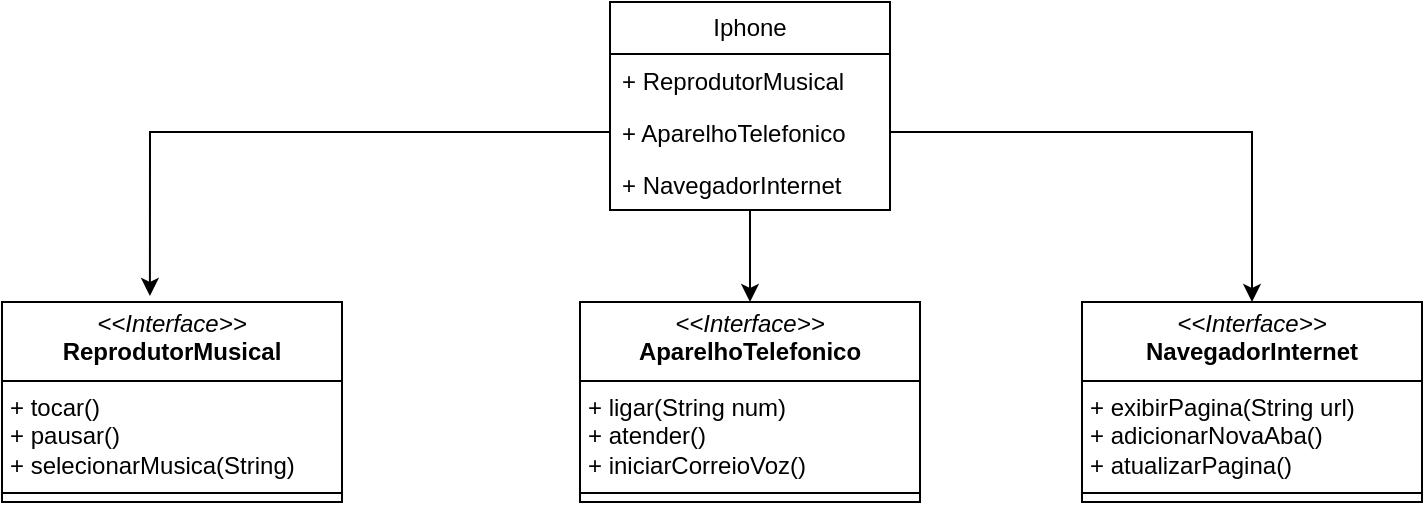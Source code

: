 <mxfile version="24.6.5" type="device">
  <diagram name="Página-1" id="pIELhy6FAUUWSGyJPYKz">
    <mxGraphModel dx="880" dy="452" grid="1" gridSize="10" guides="1" tooltips="1" connect="1" arrows="1" fold="1" page="1" pageScale="1" pageWidth="827" pageHeight="1169" math="0" shadow="0">
      <root>
        <mxCell id="0" />
        <mxCell id="1" parent="0" />
        <mxCell id="aOTFIu1TYspzYW1k8atb-19" value="" style="edgeStyle=orthogonalEdgeStyle;rounded=0;orthogonalLoop=1;jettySize=auto;html=1;" edge="1" parent="1" source="aOTFIu1TYspzYW1k8atb-12" target="aOTFIu1TYspzYW1k8atb-18">
          <mxGeometry relative="1" as="geometry" />
        </mxCell>
        <mxCell id="aOTFIu1TYspzYW1k8atb-12" value="Iphone" style="swimlane;fontStyle=0;childLayout=stackLayout;horizontal=1;startSize=26;fillColor=none;horizontalStack=0;resizeParent=1;resizeParentMax=0;resizeLast=0;collapsible=1;marginBottom=0;whiteSpace=wrap;html=1;" vertex="1" parent="1">
          <mxGeometry x="344" y="40" width="140" height="104" as="geometry" />
        </mxCell>
        <mxCell id="aOTFIu1TYspzYW1k8atb-13" value="+ ReprodutorMusical" style="text;strokeColor=none;fillColor=none;align=left;verticalAlign=top;spacingLeft=4;spacingRight=4;overflow=hidden;rotatable=0;points=[[0,0.5],[1,0.5]];portConstraint=eastwest;whiteSpace=wrap;html=1;" vertex="1" parent="aOTFIu1TYspzYW1k8atb-12">
          <mxGeometry y="26" width="140" height="26" as="geometry" />
        </mxCell>
        <mxCell id="aOTFIu1TYspzYW1k8atb-14" value="+ AparelhoTelefonico" style="text;strokeColor=none;fillColor=none;align=left;verticalAlign=top;spacingLeft=4;spacingRight=4;overflow=hidden;rotatable=0;points=[[0,0.5],[1,0.5]];portConstraint=eastwest;whiteSpace=wrap;html=1;" vertex="1" parent="aOTFIu1TYspzYW1k8atb-12">
          <mxGeometry y="52" width="140" height="26" as="geometry" />
        </mxCell>
        <mxCell id="aOTFIu1TYspzYW1k8atb-15" value="+ NavegadorInternet" style="text;strokeColor=none;fillColor=none;align=left;verticalAlign=top;spacingLeft=4;spacingRight=4;overflow=hidden;rotatable=0;points=[[0,0.5],[1,0.5]];portConstraint=eastwest;whiteSpace=wrap;html=1;" vertex="1" parent="aOTFIu1TYspzYW1k8atb-12">
          <mxGeometry y="78" width="140" height="26" as="geometry" />
        </mxCell>
        <mxCell id="aOTFIu1TYspzYW1k8atb-16" value="&lt;p style=&quot;margin:0px;margin-top:4px;text-align:center;&quot;&gt;&lt;i&gt;&amp;lt;&amp;lt;Interface&amp;gt;&amp;gt;&lt;/i&gt;&lt;br&gt;&lt;b&gt;ReprodutorMusical&lt;/b&gt;&lt;/p&gt;&lt;hr size=&quot;1&quot; style=&quot;border-style:solid;&quot;&gt;&lt;p style=&quot;margin:0px;margin-left:4px;&quot;&gt;+ tocar()&lt;/p&gt;&lt;p style=&quot;margin:0px;margin-left:4px;&quot;&gt;+ pausar()&lt;/p&gt;&lt;p style=&quot;margin:0px;margin-left:4px;&quot;&gt;+ selecionarMusica(String)&lt;/p&gt;&lt;hr size=&quot;1&quot; style=&quot;border-style:solid;&quot;&gt;&lt;p style=&quot;margin:0px;margin-left:4px;&quot;&gt;&amp;nbsp;&lt;br&gt;&lt;br&gt;&lt;/p&gt;" style="verticalAlign=top;align=left;overflow=fill;html=1;whiteSpace=wrap;" vertex="1" parent="1">
          <mxGeometry x="40" y="190" width="170" height="100" as="geometry" />
        </mxCell>
        <mxCell id="aOTFIu1TYspzYW1k8atb-17" style="edgeStyle=orthogonalEdgeStyle;rounded=0;orthogonalLoop=1;jettySize=auto;html=1;entryX=0.435;entryY=-0.03;entryDx=0;entryDy=0;entryPerimeter=0;" edge="1" parent="1" source="aOTFIu1TYspzYW1k8atb-14" target="aOTFIu1TYspzYW1k8atb-16">
          <mxGeometry relative="1" as="geometry" />
        </mxCell>
        <mxCell id="aOTFIu1TYspzYW1k8atb-18" value="&lt;p style=&quot;margin:0px;margin-top:4px;text-align:center;&quot;&gt;&lt;i&gt;&amp;lt;&amp;lt;Interface&amp;gt;&amp;gt;&lt;/i&gt;&lt;br&gt;&lt;b&gt;AparelhoTelefonico&lt;/b&gt;&lt;/p&gt;&lt;hr size=&quot;1&quot; style=&quot;border-style:solid;&quot;&gt;&lt;p style=&quot;margin:0px;margin-left:4px;&quot;&gt;+ ligar(String num)&lt;/p&gt;&lt;p style=&quot;margin:0px;margin-left:4px;&quot;&gt;+ atender()&lt;/p&gt;&lt;p style=&quot;margin:0px;margin-left:4px;&quot;&gt;+ iniciarCorreioVoz()&lt;/p&gt;&lt;hr size=&quot;1&quot; style=&quot;border-style:solid;&quot;&gt;&lt;p style=&quot;margin:0px;margin-left:4px;&quot;&gt;&amp;nbsp;&lt;br&gt;&lt;br&gt;&lt;/p&gt;" style="verticalAlign=top;align=left;overflow=fill;html=1;whiteSpace=wrap;" vertex="1" parent="1">
          <mxGeometry x="329" y="190" width="170" height="100" as="geometry" />
        </mxCell>
        <mxCell id="aOTFIu1TYspzYW1k8atb-20" value="&lt;p style=&quot;margin:0px;margin-top:4px;text-align:center;&quot;&gt;&lt;i&gt;&amp;lt;&amp;lt;Interface&amp;gt;&amp;gt;&lt;/i&gt;&lt;br&gt;&lt;b&gt;NavegadorInternet&lt;/b&gt;&lt;/p&gt;&lt;hr size=&quot;1&quot; style=&quot;border-style:solid;&quot;&gt;&lt;p style=&quot;margin:0px;margin-left:4px;&quot;&gt;+ exibirPagina(String url)&lt;/p&gt;&lt;p style=&quot;margin:0px;margin-left:4px;&quot;&gt;+ adicionarNovaAba()&lt;/p&gt;&lt;p style=&quot;margin:0px;margin-left:4px;&quot;&gt;+ atualizarPagina()&lt;/p&gt;&lt;hr size=&quot;1&quot; style=&quot;border-style:solid;&quot;&gt;&lt;p style=&quot;margin:0px;margin-left:4px;&quot;&gt;&amp;nbsp;&lt;br&gt;&lt;br&gt;&lt;/p&gt;" style="verticalAlign=top;align=left;overflow=fill;html=1;whiteSpace=wrap;" vertex="1" parent="1">
          <mxGeometry x="580" y="190" width="170" height="100" as="geometry" />
        </mxCell>
        <mxCell id="aOTFIu1TYspzYW1k8atb-21" style="edgeStyle=orthogonalEdgeStyle;rounded=0;orthogonalLoop=1;jettySize=auto;html=1;entryX=0.5;entryY=0;entryDx=0;entryDy=0;" edge="1" parent="1" source="aOTFIu1TYspzYW1k8atb-14" target="aOTFIu1TYspzYW1k8atb-20">
          <mxGeometry relative="1" as="geometry" />
        </mxCell>
      </root>
    </mxGraphModel>
  </diagram>
</mxfile>
